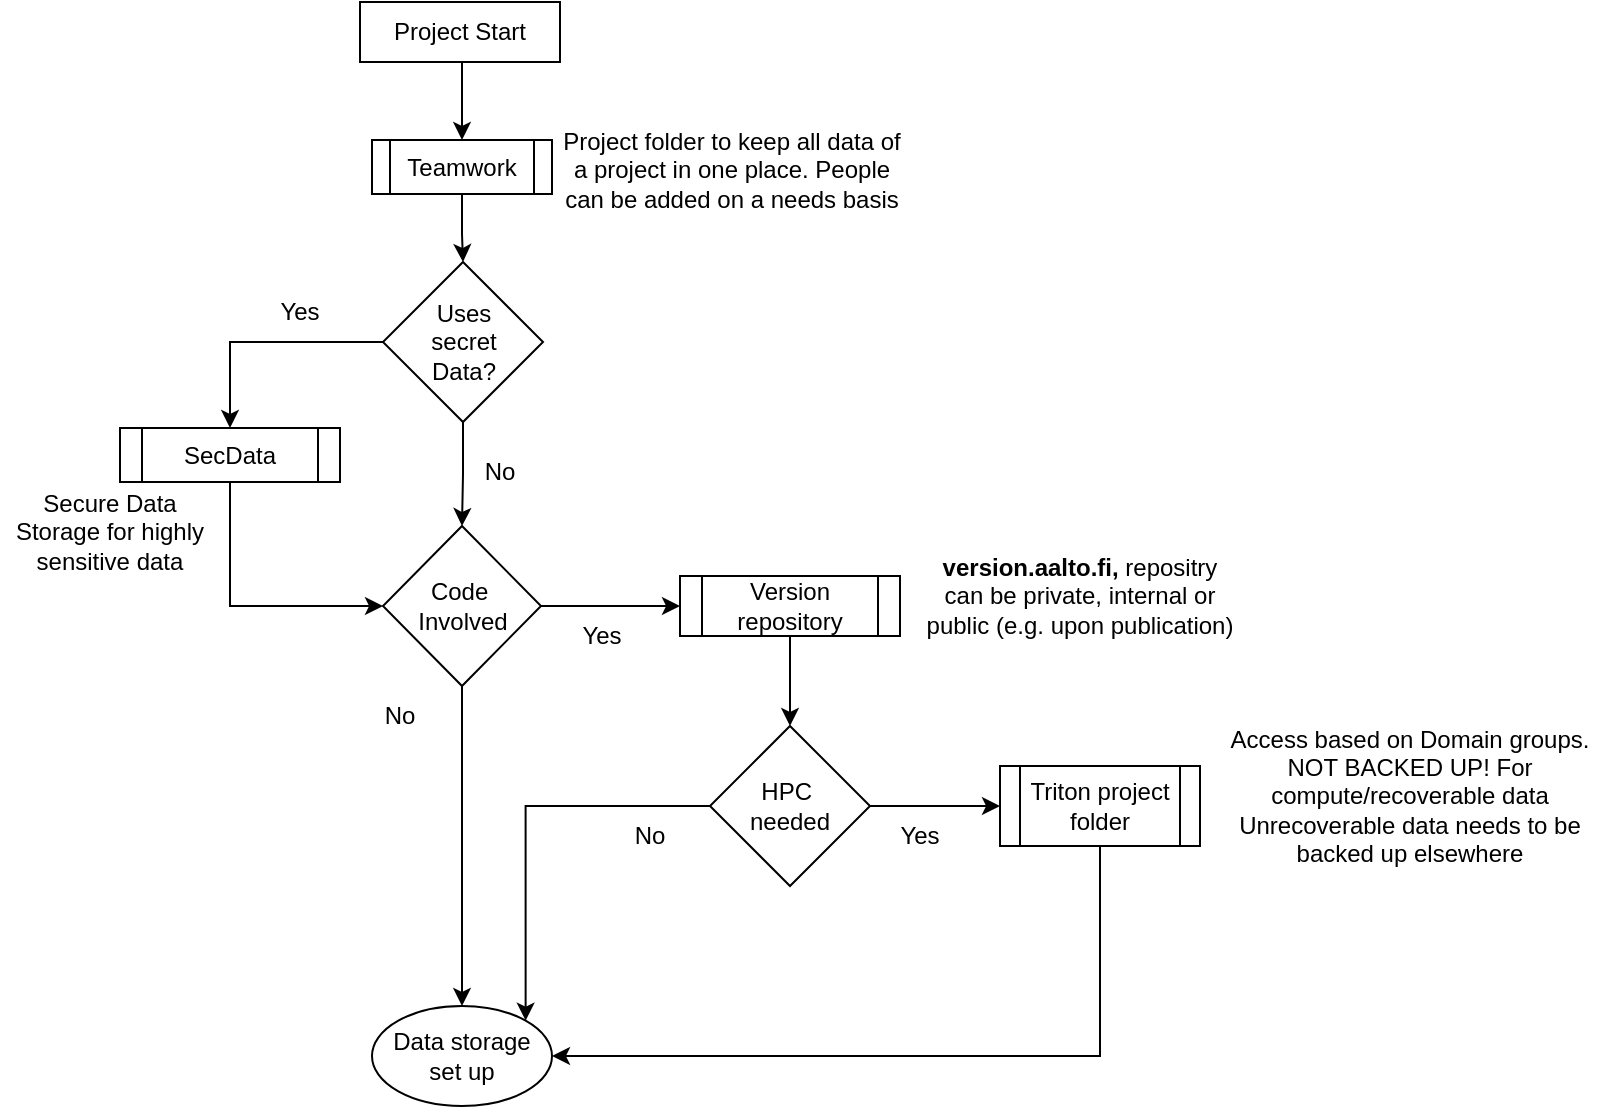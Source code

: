 <mxfile version="24.2.5" type="device">
  <diagram name="Page-1" id="lACFqoWDw0ZHzkJLoGcv">
    <mxGraphModel dx="1593" dy="799" grid="1" gridSize="10" guides="1" tooltips="1" connect="1" arrows="1" fold="1" page="1" pageScale="1" pageWidth="850" pageHeight="500" math="0" shadow="0">
      <root>
        <mxCell id="0" />
        <mxCell id="1" parent="0" />
        <mxCell id="9QArFEDkdCej6jaxWgxk-24" style="edgeStyle=orthogonalEdgeStyle;rounded=0;orthogonalLoop=1;jettySize=auto;html=1;exitX=1;exitY=0.5;exitDx=0;exitDy=0;entryX=0;entryY=0.5;entryDx=0;entryDy=0;" edge="1" parent="1" source="9QArFEDkdCej6jaxWgxk-1" target="9QArFEDkdCej6jaxWgxk-23">
          <mxGeometry relative="1" as="geometry">
            <mxPoint x="-509" y="302.0" as="targetPoint" />
          </mxGeometry>
        </mxCell>
        <mxCell id="9QArFEDkdCej6jaxWgxk-34" style="edgeStyle=orthogonalEdgeStyle;rounded=0;orthogonalLoop=1;jettySize=auto;html=1;entryX=0.5;entryY=0;entryDx=0;entryDy=0;" edge="1" parent="1" source="9QArFEDkdCej6jaxWgxk-1" target="9QArFEDkdCej6jaxWgxk-31">
          <mxGeometry relative="1" as="geometry" />
        </mxCell>
        <mxCell id="9QArFEDkdCej6jaxWgxk-1" value="Code&amp;nbsp;&lt;div&gt;Involved&lt;/div&gt;" style="rhombus;whiteSpace=wrap;html=1;" vertex="1" parent="1">
          <mxGeometry x="-647.5" y="272" width="79" height="80" as="geometry" />
        </mxCell>
        <mxCell id="9QArFEDkdCej6jaxWgxk-9" style="edgeStyle=orthogonalEdgeStyle;rounded=0;orthogonalLoop=1;jettySize=auto;html=1;exitX=0.5;exitY=1;exitDx=0;exitDy=0;entryX=0.5;entryY=0;entryDx=0;entryDy=0;" edge="1" parent="1" source="9QArFEDkdCej6jaxWgxk-2" target="9QArFEDkdCej6jaxWgxk-10">
          <mxGeometry relative="1" as="geometry">
            <mxPoint x="-609" y="70" as="targetPoint" />
          </mxGeometry>
        </mxCell>
        <mxCell id="9QArFEDkdCej6jaxWgxk-2" value="Project Start" style="rounded=0;whiteSpace=wrap;html=1;" vertex="1" parent="1">
          <mxGeometry x="-659" y="10" width="100" height="30" as="geometry" />
        </mxCell>
        <mxCell id="9QArFEDkdCej6jaxWgxk-7" value="" style="group" vertex="1" connectable="0" parent="1">
          <mxGeometry x="-649" y="70" width="260" height="80" as="geometry" />
        </mxCell>
        <mxCell id="9QArFEDkdCej6jaxWgxk-11" value="" style="group" vertex="1" connectable="0" parent="9QArFEDkdCej6jaxWgxk-7">
          <mxGeometry x="-4" y="-1" width="270" height="50" as="geometry" />
        </mxCell>
        <mxCell id="9QArFEDkdCej6jaxWgxk-4" value="Project folder to keep all data of a project in one place. People can be added on a needs basis" style="text;html=1;align=center;verticalAlign=middle;whiteSpace=wrap;rounded=0;" vertex="1" parent="9QArFEDkdCej6jaxWgxk-11">
          <mxGeometry x="90" width="180" height="50" as="geometry" />
        </mxCell>
        <mxCell id="9QArFEDkdCej6jaxWgxk-10" value="Teamwork" style="shape=process;whiteSpace=wrap;html=1;backgroundOutline=1;" vertex="1" parent="9QArFEDkdCej6jaxWgxk-11">
          <mxGeometry y="10" width="90" height="27" as="geometry" />
        </mxCell>
        <mxCell id="9QArFEDkdCej6jaxWgxk-16" value="Yes" style="text;html=1;align=center;verticalAlign=middle;whiteSpace=wrap;rounded=0;" vertex="1" parent="1">
          <mxGeometry x="-568.5" y="312" width="60" height="30" as="geometry" />
        </mxCell>
        <mxCell id="9QArFEDkdCej6jaxWgxk-27" style="edgeStyle=orthogonalEdgeStyle;rounded=0;orthogonalLoop=1;jettySize=auto;html=1;entryX=0;entryY=0.5;entryDx=0;entryDy=0;" edge="1" parent="1" source="9QArFEDkdCej6jaxWgxk-18" target="9QArFEDkdCej6jaxWgxk-13">
          <mxGeometry relative="1" as="geometry" />
        </mxCell>
        <mxCell id="9QArFEDkdCej6jaxWgxk-33" style="edgeStyle=orthogonalEdgeStyle;rounded=0;orthogonalLoop=1;jettySize=auto;html=1;entryX=1;entryY=0;entryDx=0;entryDy=0;" edge="1" parent="1" source="9QArFEDkdCej6jaxWgxk-18" target="9QArFEDkdCej6jaxWgxk-31">
          <mxGeometry relative="1" as="geometry" />
        </mxCell>
        <mxCell id="9QArFEDkdCej6jaxWgxk-18" value="HPC&amp;nbsp;&lt;div&gt;needed&lt;/div&gt;" style="rhombus;whiteSpace=wrap;html=1;" vertex="1" parent="1">
          <mxGeometry x="-484" y="372" width="80" height="80" as="geometry" />
        </mxCell>
        <mxCell id="9QArFEDkdCej6jaxWgxk-20" value="" style="group" vertex="1" connectable="0" parent="1">
          <mxGeometry x="-339" y="392" width="300" height="40" as="geometry" />
        </mxCell>
        <mxCell id="9QArFEDkdCej6jaxWgxk-13" value="Triton project folder" style="shape=process;whiteSpace=wrap;html=1;backgroundOutline=1;" vertex="1" parent="9QArFEDkdCej6jaxWgxk-20">
          <mxGeometry width="100" height="40" as="geometry" />
        </mxCell>
        <mxCell id="9QArFEDkdCej6jaxWgxk-15" value="Access based on Domain groups. NOT BACKED UP! For compute/recoverable data&lt;div&gt;Unrecoverable data needs to be backed up elsewhere&lt;/div&gt;" style="text;html=1;align=center;verticalAlign=middle;whiteSpace=wrap;rounded=0;" vertex="1" parent="9QArFEDkdCej6jaxWgxk-20">
          <mxGeometry x="110" width="190" height="30" as="geometry" />
        </mxCell>
        <mxCell id="9QArFEDkdCej6jaxWgxk-26" style="edgeStyle=orthogonalEdgeStyle;rounded=0;orthogonalLoop=1;jettySize=auto;html=1;entryX=0.5;entryY=0;entryDx=0;entryDy=0;" edge="1" parent="1" source="9QArFEDkdCej6jaxWgxk-23" target="9QArFEDkdCej6jaxWgxk-18">
          <mxGeometry relative="1" as="geometry" />
        </mxCell>
        <mxCell id="9QArFEDkdCej6jaxWgxk-23" value="Version repository" style="shape=process;whiteSpace=wrap;html=1;backgroundOutline=1;" vertex="1" parent="1">
          <mxGeometry x="-499" y="297" width="110" height="30" as="geometry" />
        </mxCell>
        <mxCell id="9QArFEDkdCej6jaxWgxk-25" value="&lt;b&gt;version.aalto.fi,&lt;/b&gt; repositry can be private, internal or public (e.g. upon publication)" style="text;html=1;align=center;verticalAlign=middle;whiteSpace=wrap;rounded=0;" vertex="1" parent="1">
          <mxGeometry x="-379" y="292" width="160" height="30" as="geometry" />
        </mxCell>
        <mxCell id="9QArFEDkdCej6jaxWgxk-29" value="Yes" style="text;html=1;align=center;verticalAlign=middle;whiteSpace=wrap;rounded=0;" vertex="1" parent="1">
          <mxGeometry x="-409" y="412" width="60" height="30" as="geometry" />
        </mxCell>
        <mxCell id="9QArFEDkdCej6jaxWgxk-31" value="Data storage set up" style="ellipse;whiteSpace=wrap;html=1;" vertex="1" parent="1">
          <mxGeometry x="-653" y="512" width="90" height="50" as="geometry" />
        </mxCell>
        <mxCell id="9QArFEDkdCej6jaxWgxk-35" style="edgeStyle=orthogonalEdgeStyle;rounded=0;orthogonalLoop=1;jettySize=auto;html=1;entryX=1;entryY=0.5;entryDx=0;entryDy=0;" edge="1" parent="1" source="9QArFEDkdCej6jaxWgxk-13" target="9QArFEDkdCej6jaxWgxk-31">
          <mxGeometry relative="1" as="geometry">
            <Array as="points">
              <mxPoint x="-289" y="537" />
            </Array>
          </mxGeometry>
        </mxCell>
        <mxCell id="9QArFEDkdCej6jaxWgxk-36" value="No" style="text;html=1;align=center;verticalAlign=middle;whiteSpace=wrap;rounded=0;" vertex="1" parent="1">
          <mxGeometry x="-544" y="412" width="60" height="30" as="geometry" />
        </mxCell>
        <mxCell id="9QArFEDkdCej6jaxWgxk-37" value="No" style="text;html=1;align=center;verticalAlign=middle;whiteSpace=wrap;rounded=0;" vertex="1" parent="1">
          <mxGeometry x="-669" y="352" width="60" height="30" as="geometry" />
        </mxCell>
        <mxCell id="9QArFEDkdCej6jaxWgxk-40" style="edgeStyle=orthogonalEdgeStyle;rounded=0;orthogonalLoop=1;jettySize=auto;html=1;entryX=0.5;entryY=0;entryDx=0;entryDy=0;" edge="1" parent="1" source="9QArFEDkdCej6jaxWgxk-38" target="9QArFEDkdCej6jaxWgxk-1">
          <mxGeometry relative="1" as="geometry" />
        </mxCell>
        <mxCell id="9QArFEDkdCej6jaxWgxk-38" value="Uses&lt;div&gt;secret&lt;/div&gt;&lt;div&gt;Data?&lt;/div&gt;" style="rhombus;whiteSpace=wrap;html=1;" vertex="1" parent="1">
          <mxGeometry x="-647.5" y="140" width="80" height="80" as="geometry" />
        </mxCell>
        <mxCell id="9QArFEDkdCej6jaxWgxk-39" style="edgeStyle=orthogonalEdgeStyle;rounded=0;orthogonalLoop=1;jettySize=auto;html=1;entryX=0.5;entryY=0;entryDx=0;entryDy=0;" edge="1" parent="1" source="9QArFEDkdCej6jaxWgxk-10" target="9QArFEDkdCej6jaxWgxk-38">
          <mxGeometry relative="1" as="geometry" />
        </mxCell>
        <mxCell id="9QArFEDkdCej6jaxWgxk-41" value="No" style="text;html=1;align=center;verticalAlign=middle;whiteSpace=wrap;rounded=0;" vertex="1" parent="1">
          <mxGeometry x="-619" y="230" width="60" height="30" as="geometry" />
        </mxCell>
        <mxCell id="9QArFEDkdCej6jaxWgxk-45" style="edgeStyle=orthogonalEdgeStyle;rounded=0;orthogonalLoop=1;jettySize=auto;html=1;entryX=0;entryY=0.5;entryDx=0;entryDy=0;exitX=0.5;exitY=1;exitDx=0;exitDy=0;" edge="1" parent="1" source="9QArFEDkdCej6jaxWgxk-42" target="9QArFEDkdCej6jaxWgxk-1">
          <mxGeometry relative="1" as="geometry">
            <Array as="points">
              <mxPoint x="-724" y="312" />
            </Array>
          </mxGeometry>
        </mxCell>
        <mxCell id="9QArFEDkdCej6jaxWgxk-42" value="SecData" style="shape=process;whiteSpace=wrap;html=1;backgroundOutline=1;" vertex="1" parent="1">
          <mxGeometry x="-779" y="223" width="110" height="27" as="geometry" />
        </mxCell>
        <mxCell id="9QArFEDkdCej6jaxWgxk-43" value="Secure Data Storage for highly sensitive data" style="text;html=1;align=center;verticalAlign=middle;whiteSpace=wrap;rounded=0;" vertex="1" parent="1">
          <mxGeometry x="-839" y="260" width="110" height="30" as="geometry" />
        </mxCell>
        <mxCell id="9QArFEDkdCej6jaxWgxk-44" style="edgeStyle=orthogonalEdgeStyle;rounded=0;orthogonalLoop=1;jettySize=auto;html=1;entryX=0.5;entryY=0;entryDx=0;entryDy=0;" edge="1" parent="1" source="9QArFEDkdCej6jaxWgxk-38" target="9QArFEDkdCej6jaxWgxk-42">
          <mxGeometry relative="1" as="geometry" />
        </mxCell>
        <mxCell id="9QArFEDkdCej6jaxWgxk-46" value="Yes" style="text;html=1;align=center;verticalAlign=middle;whiteSpace=wrap;rounded=0;" vertex="1" parent="1">
          <mxGeometry x="-719" y="150" width="60" height="30" as="geometry" />
        </mxCell>
      </root>
    </mxGraphModel>
  </diagram>
</mxfile>
